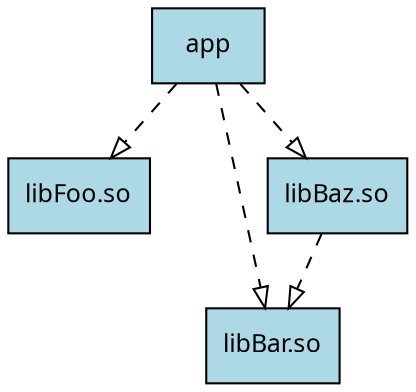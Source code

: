 digraph {
    node [shape=box style=filled fillcolor=lightblue fontname="Roboto Mono" fontsize=12 ];
    edge [style=dashed arrowhead=onormal];

    app;
    foo [label="libFoo.so"];
    bar [label="libBar.so"];
    baz [label="libBaz.so"];

    app -> foo;
    app -> bar;
    app -> baz;
    baz -> bar;
}
